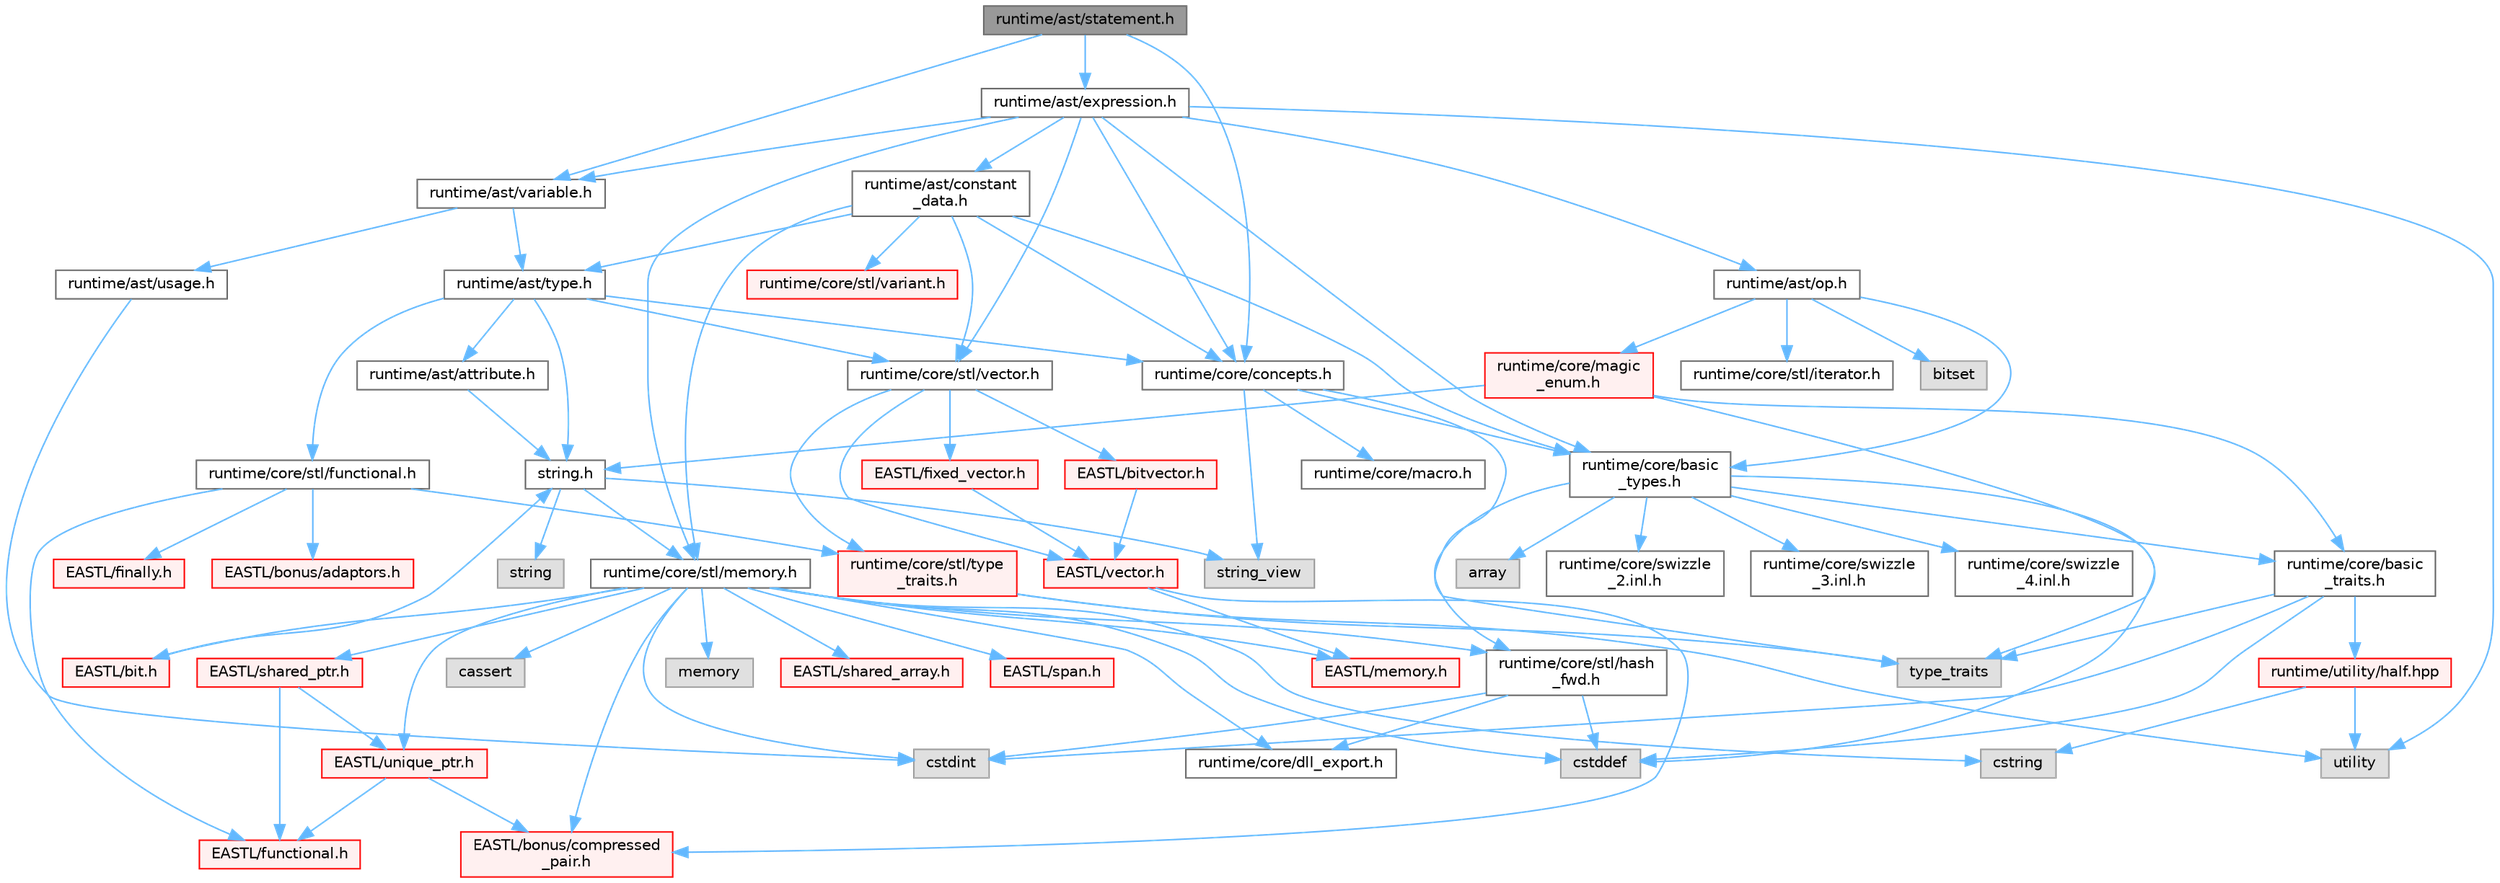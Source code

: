 digraph "runtime/ast/statement.h"
{
 // LATEX_PDF_SIZE
  bgcolor="transparent";
  edge [fontname=Helvetica,fontsize=10,labelfontname=Helvetica,labelfontsize=10];
  node [fontname=Helvetica,fontsize=10,shape=box,height=0.2,width=0.4];
  Node1 [id="Node000001",label="runtime/ast/statement.h",height=0.2,width=0.4,color="gray40", fillcolor="grey60", style="filled", fontcolor="black",tooltip=" "];
  Node1 -> Node2 [id="edge1_Node000001_Node000002",color="steelblue1",style="solid",tooltip=" "];
  Node2 [id="Node000002",label="runtime/core/concepts.h",height=0.2,width=0.4,color="grey40", fillcolor="white", style="filled",URL="$concepts_8h.html",tooltip=" "];
  Node2 -> Node3 [id="edge2_Node000002_Node000003",color="steelblue1",style="solid",tooltip=" "];
  Node3 [id="Node000003",label="type_traits",height=0.2,width=0.4,color="grey60", fillcolor="#E0E0E0", style="filled",tooltip=" "];
  Node2 -> Node4 [id="edge3_Node000002_Node000004",color="steelblue1",style="solid",tooltip=" "];
  Node4 [id="Node000004",label="string_view",height=0.2,width=0.4,color="grey60", fillcolor="#E0E0E0", style="filled",tooltip=" "];
  Node2 -> Node5 [id="edge4_Node000002_Node000005",color="steelblue1",style="solid",tooltip=" "];
  Node5 [id="Node000005",label="runtime/core/macro.h",height=0.2,width=0.4,color="grey40", fillcolor="white", style="filled",URL="$macro_8h.html",tooltip=" "];
  Node2 -> Node6 [id="edge5_Node000002_Node000006",color="steelblue1",style="solid",tooltip=" "];
  Node6 [id="Node000006",label="runtime/core/basic\l_types.h",height=0.2,width=0.4,color="grey40", fillcolor="white", style="filled",URL="$basic__types_8h.html",tooltip=" "];
  Node6 -> Node7 [id="edge6_Node000006_Node000007",color="steelblue1",style="solid",tooltip=" "];
  Node7 [id="Node000007",label="cstddef",height=0.2,width=0.4,color="grey60", fillcolor="#E0E0E0", style="filled",tooltip=" "];
  Node6 -> Node8 [id="edge7_Node000006_Node000008",color="steelblue1",style="solid",tooltip=" "];
  Node8 [id="Node000008",label="array",height=0.2,width=0.4,color="grey60", fillcolor="#E0E0E0", style="filled",tooltip=" "];
  Node6 -> Node9 [id="edge8_Node000006_Node000009",color="steelblue1",style="solid",tooltip=" "];
  Node9 [id="Node000009",label="runtime/core/stl/hash\l_fwd.h",height=0.2,width=0.4,color="grey40", fillcolor="white", style="filled",URL="$hash__fwd_8h.html",tooltip=" "];
  Node9 -> Node7 [id="edge9_Node000009_Node000007",color="steelblue1",style="solid",tooltip=" "];
  Node9 -> Node10 [id="edge10_Node000009_Node000010",color="steelblue1",style="solid",tooltip=" "];
  Node10 [id="Node000010",label="cstdint",height=0.2,width=0.4,color="grey60", fillcolor="#E0E0E0", style="filled",tooltip=" "];
  Node9 -> Node11 [id="edge11_Node000009_Node000011",color="steelblue1",style="solid",tooltip=" "];
  Node11 [id="Node000011",label="runtime/core/dll_export.h",height=0.2,width=0.4,color="grey40", fillcolor="white", style="filled",URL="$dll__export_8h.html",tooltip=" "];
  Node6 -> Node12 [id="edge12_Node000006_Node000012",color="steelblue1",style="solid",tooltip=" "];
  Node12 [id="Node000012",label="runtime/core/basic\l_traits.h",height=0.2,width=0.4,color="grey40", fillcolor="white", style="filled",URL="$basic__traits_8h.html",tooltip=" "];
  Node12 -> Node10 [id="edge13_Node000012_Node000010",color="steelblue1",style="solid",tooltip=" "];
  Node12 -> Node7 [id="edge14_Node000012_Node000007",color="steelblue1",style="solid",tooltip=" "];
  Node12 -> Node3 [id="edge15_Node000012_Node000003",color="steelblue1",style="solid",tooltip=" "];
  Node12 -> Node13 [id="edge16_Node000012_Node000013",color="steelblue1",style="solid",tooltip=" "];
  Node13 [id="Node000013",label="runtime/utility/half.hpp",height=0.2,width=0.4,color="red", fillcolor="#FFF0F0", style="filled",URL="$half_8hpp.html",tooltip=" "];
  Node13 -> Node14 [id="edge17_Node000013_Node000014",color="steelblue1",style="solid",tooltip=" "];
  Node14 [id="Node000014",label="utility",height=0.2,width=0.4,color="grey60", fillcolor="#E0E0E0", style="filled",tooltip=" "];
  Node13 -> Node22 [id="edge18_Node000013_Node000022",color="steelblue1",style="solid",tooltip=" "];
  Node22 [id="Node000022",label="cstring",height=0.2,width=0.4,color="grey60", fillcolor="#E0E0E0", style="filled",tooltip=" "];
  Node6 -> Node24 [id="edge19_Node000006_Node000024",color="steelblue1",style="solid",tooltip=" "];
  Node24 [id="Node000024",label="runtime/core/swizzle\l_2.inl.h",height=0.2,width=0.4,color="grey40", fillcolor="white", style="filled",URL="$core_2swizzle__2_8inl_8h.html",tooltip=" "];
  Node6 -> Node25 [id="edge20_Node000006_Node000025",color="steelblue1",style="solid",tooltip=" "];
  Node25 [id="Node000025",label="runtime/core/swizzle\l_3.inl.h",height=0.2,width=0.4,color="grey40", fillcolor="white", style="filled",URL="$core_2swizzle__3_8inl_8h.html",tooltip=" "];
  Node6 -> Node26 [id="edge21_Node000006_Node000026",color="steelblue1",style="solid",tooltip=" "];
  Node26 [id="Node000026",label="runtime/core/swizzle\l_4.inl.h",height=0.2,width=0.4,color="grey40", fillcolor="white", style="filled",URL="$core_2swizzle__4_8inl_8h.html",tooltip=" "];
  Node1 -> Node27 [id="edge22_Node000001_Node000027",color="steelblue1",style="solid",tooltip=" "];
  Node27 [id="Node000027",label="runtime/ast/variable.h",height=0.2,width=0.4,color="grey40", fillcolor="white", style="filled",URL="$variable_8h.html",tooltip=" "];
  Node27 -> Node28 [id="edge23_Node000027_Node000028",color="steelblue1",style="solid",tooltip=" "];
  Node28 [id="Node000028",label="runtime/ast/type.h",height=0.2,width=0.4,color="grey40", fillcolor="white", style="filled",URL="$type_8h.html",tooltip=" "];
  Node28 -> Node29 [id="edge24_Node000028_Node000029",color="steelblue1",style="solid",tooltip=" "];
  Node29 [id="Node000029",label="runtime/core/stl/vector.h",height=0.2,width=0.4,color="grey40", fillcolor="white", style="filled",URL="$core_2stl_2vector_8h.html",tooltip=" "];
  Node29 -> Node30 [id="edge25_Node000029_Node000030",color="steelblue1",style="solid",tooltip=" "];
  Node30 [id="Node000030",label="EASTL/vector.h",height=0.2,width=0.4,color="red", fillcolor="#FFF0F0", style="filled",URL="$_e_a_s_t_l_2include_2_e_a_s_t_l_2vector_8h.html",tooltip=" "];
  Node30 -> Node80 [id="edge26_Node000030_Node000080",color="steelblue1",style="solid",tooltip=" "];
  Node80 [id="Node000080",label="EASTL/bonus/compressed\l_pair.h",height=0.2,width=0.4,color="red", fillcolor="#FFF0F0", style="filled",URL="$compressed__pair_8h.html",tooltip=" "];
  Node30 -> Node62 [id="edge27_Node000030_Node000062",color="steelblue1",style="solid",tooltip=" "];
  Node62 [id="Node000062",label="EASTL/memory.h",height=0.2,width=0.4,color="red", fillcolor="#FFF0F0", style="filled",URL="$_e_a_s_t_l_2include_2_e_a_s_t_l_2memory_8h.html",tooltip=" "];
  Node29 -> Node171 [id="edge28_Node000029_Node000171",color="steelblue1",style="solid",tooltip=" "];
  Node171 [id="Node000171",label="EASTL/fixed_vector.h",height=0.2,width=0.4,color="red", fillcolor="#FFF0F0", style="filled",URL="$fixed__vector_8h.html",tooltip=" "];
  Node171 -> Node30 [id="edge29_Node000171_Node000030",color="steelblue1",style="solid",tooltip=" "];
  Node29 -> Node173 [id="edge30_Node000029_Node000173",color="steelblue1",style="solid",tooltip=" "];
  Node173 [id="Node000173",label="EASTL/bitvector.h",height=0.2,width=0.4,color="red", fillcolor="#FFF0F0", style="filled",URL="$bitvector_8h.html",tooltip=" "];
  Node173 -> Node30 [id="edge31_Node000173_Node000030",color="steelblue1",style="solid",tooltip=" "];
  Node29 -> Node175 [id="edge32_Node000029_Node000175",color="steelblue1",style="solid",tooltip=" "];
  Node175 [id="Node000175",label="runtime/core/stl/type\l_traits.h",height=0.2,width=0.4,color="red", fillcolor="#FFF0F0", style="filled",URL="$core_2stl_2type__traits_8h.html",tooltip=" "];
  Node175 -> Node14 [id="edge33_Node000175_Node000014",color="steelblue1",style="solid",tooltip=" "];
  Node175 -> Node3 [id="edge34_Node000175_Node000003",color="steelblue1",style="solid",tooltip=" "];
  Node28 -> Node55 [id="edge35_Node000028_Node000055",color="steelblue1",style="solid",tooltip=" "];
  Node55 [id="Node000055",label="string.h",height=0.2,width=0.4,color="grey40", fillcolor="white", style="filled",URL="$string_8h.html",tooltip=" "];
  Node55 -> Node56 [id="edge36_Node000055_Node000056",color="steelblue1",style="solid",tooltip=" "];
  Node56 [id="Node000056",label="string",height=0.2,width=0.4,color="grey60", fillcolor="#E0E0E0", style="filled",tooltip=" "];
  Node55 -> Node4 [id="edge37_Node000055_Node000004",color="steelblue1",style="solid",tooltip=" "];
  Node55 -> Node57 [id="edge38_Node000055_Node000057",color="steelblue1",style="solid",tooltip=" "];
  Node57 [id="Node000057",label="runtime/core/stl/memory.h",height=0.2,width=0.4,color="grey40", fillcolor="white", style="filled",URL="$core_2stl_2memory_8h.html",tooltip=" "];
  Node57 -> Node7 [id="edge39_Node000057_Node000007",color="steelblue1",style="solid",tooltip=" "];
  Node57 -> Node10 [id="edge40_Node000057_Node000010",color="steelblue1",style="solid",tooltip=" "];
  Node57 -> Node58 [id="edge41_Node000057_Node000058",color="steelblue1",style="solid",tooltip=" "];
  Node58 [id="Node000058",label="cassert",height=0.2,width=0.4,color="grey60", fillcolor="#E0E0E0", style="filled",tooltip=" "];
  Node57 -> Node59 [id="edge42_Node000057_Node000059",color="steelblue1",style="solid",tooltip=" "];
  Node59 [id="Node000059",label="memory",height=0.2,width=0.4,color="grey60", fillcolor="#E0E0E0", style="filled",tooltip=" "];
  Node57 -> Node22 [id="edge43_Node000057_Node000022",color="steelblue1",style="solid",tooltip=" "];
  Node57 -> Node60 [id="edge44_Node000057_Node000060",color="steelblue1",style="solid",tooltip=" "];
  Node60 [id="Node000060",label="EASTL/bit.h",height=0.2,width=0.4,color="red", fillcolor="#FFF0F0", style="filled",URL="$bit_8h.html",tooltip=" "];
  Node60 -> Node55 [id="edge45_Node000060_Node000055",color="steelblue1",style="solid",tooltip=" "];
  Node57 -> Node62 [id="edge46_Node000057_Node000062",color="steelblue1",style="solid",tooltip=" "];
  Node57 -> Node77 [id="edge47_Node000057_Node000077",color="steelblue1",style="solid",tooltip=" "];
  Node77 [id="Node000077",label="EASTL/shared_array.h",height=0.2,width=0.4,color="red", fillcolor="#FFF0F0", style="filled",URL="$shared__array_8h.html",tooltip=" "];
  Node57 -> Node79 [id="edge48_Node000057_Node000079",color="steelblue1",style="solid",tooltip=" "];
  Node79 [id="Node000079",label="EASTL/unique_ptr.h",height=0.2,width=0.4,color="red", fillcolor="#FFF0F0", style="filled",URL="$unique__ptr_8h.html",tooltip=" "];
  Node79 -> Node80 [id="edge49_Node000079_Node000080",color="steelblue1",style="solid",tooltip=" "];
  Node79 -> Node82 [id="edge50_Node000079_Node000082",color="steelblue1",style="solid",tooltip=" "];
  Node82 [id="Node000082",label="EASTL/functional.h",height=0.2,width=0.4,color="red", fillcolor="#FFF0F0", style="filled",URL="$_e_a_s_t_l_2include_2_e_a_s_t_l_2functional_8h.html",tooltip=" "];
  Node57 -> Node87 [id="edge51_Node000057_Node000087",color="steelblue1",style="solid",tooltip=" "];
  Node87 [id="Node000087",label="EASTL/shared_ptr.h",height=0.2,width=0.4,color="red", fillcolor="#FFF0F0", style="filled",URL="$shared__ptr_8h.html",tooltip=" "];
  Node87 -> Node79 [id="edge52_Node000087_Node000079",color="steelblue1",style="solid",tooltip=" "];
  Node87 -> Node82 [id="edge53_Node000087_Node000082",color="steelblue1",style="solid",tooltip=" "];
  Node57 -> Node167 [id="edge54_Node000057_Node000167",color="steelblue1",style="solid",tooltip=" "];
  Node167 [id="Node000167",label="EASTL/span.h",height=0.2,width=0.4,color="red", fillcolor="#FFF0F0", style="filled",URL="$span_8h.html",tooltip=" "];
  Node57 -> Node80 [id="edge55_Node000057_Node000080",color="steelblue1",style="solid",tooltip=" "];
  Node57 -> Node11 [id="edge56_Node000057_Node000011",color="steelblue1",style="solid",tooltip=" "];
  Node57 -> Node9 [id="edge57_Node000057_Node000009",color="steelblue1",style="solid",tooltip=" "];
  Node28 -> Node176 [id="edge58_Node000028_Node000176",color="steelblue1",style="solid",tooltip=" "];
  Node176 [id="Node000176",label="runtime/core/stl/functional.h",height=0.2,width=0.4,color="grey40", fillcolor="white", style="filled",URL="$core_2stl_2functional_8h.html",tooltip=" "];
  Node176 -> Node175 [id="edge59_Node000176_Node000175",color="steelblue1",style="solid",tooltip=" "];
  Node176 -> Node177 [id="edge60_Node000176_Node000177",color="steelblue1",style="solid",tooltip=" "];
  Node177 [id="Node000177",label="EASTL/finally.h",height=0.2,width=0.4,color="red", fillcolor="#FFF0F0", style="filled",URL="$finally_8h.html",tooltip=" "];
  Node176 -> Node82 [id="edge61_Node000176_Node000082",color="steelblue1",style="solid",tooltip=" "];
  Node176 -> Node178 [id="edge62_Node000176_Node000178",color="steelblue1",style="solid",tooltip=" "];
  Node178 [id="Node000178",label="EASTL/bonus/adaptors.h",height=0.2,width=0.4,color="red", fillcolor="#FFF0F0", style="filled",URL="$adaptors_8h.html",tooltip=" "];
  Node28 -> Node2 [id="edge63_Node000028_Node000002",color="steelblue1",style="solid",tooltip=" "];
  Node28 -> Node179 [id="edge64_Node000028_Node000179",color="steelblue1",style="solid",tooltip=" "];
  Node179 [id="Node000179",label="runtime/ast/attribute.h",height=0.2,width=0.4,color="grey40", fillcolor="white", style="filled",URL="$attribute_8h.html",tooltip=" "];
  Node179 -> Node55 [id="edge65_Node000179_Node000055",color="steelblue1",style="solid",tooltip=" "];
  Node27 -> Node180 [id="edge66_Node000027_Node000180",color="steelblue1",style="solid",tooltip=" "];
  Node180 [id="Node000180",label="runtime/ast/usage.h",height=0.2,width=0.4,color="grey40", fillcolor="white", style="filled",URL="$usage_8h.html",tooltip=" "];
  Node180 -> Node10 [id="edge67_Node000180_Node000010",color="steelblue1",style="solid",tooltip=" "];
  Node1 -> Node181 [id="edge68_Node000001_Node000181",color="steelblue1",style="solid",tooltip=" "];
  Node181 [id="Node000181",label="runtime/ast/expression.h",height=0.2,width=0.4,color="grey40", fillcolor="white", style="filled",URL="$expression_8h.html",tooltip=" "];
  Node181 -> Node29 [id="edge69_Node000181_Node000029",color="steelblue1",style="solid",tooltip=" "];
  Node181 -> Node57 [id="edge70_Node000181_Node000057",color="steelblue1",style="solid",tooltip=" "];
  Node181 -> Node2 [id="edge71_Node000181_Node000002",color="steelblue1",style="solid",tooltip=" "];
  Node181 -> Node6 [id="edge72_Node000181_Node000006",color="steelblue1",style="solid",tooltip=" "];
  Node181 -> Node27 [id="edge73_Node000181_Node000027",color="steelblue1",style="solid",tooltip=" "];
  Node181 -> Node182 [id="edge74_Node000181_Node000182",color="steelblue1",style="solid",tooltip=" "];
  Node182 [id="Node000182",label="runtime/ast/op.h",height=0.2,width=0.4,color="grey40", fillcolor="white", style="filled",URL="$op_8h.html",tooltip=" "];
  Node182 -> Node183 [id="edge75_Node000182_Node000183",color="steelblue1",style="solid",tooltip=" "];
  Node183 [id="Node000183",label="bitset",height=0.2,width=0.4,color="grey60", fillcolor="#E0E0E0", style="filled",tooltip=" "];
  Node182 -> Node184 [id="edge76_Node000182_Node000184",color="steelblue1",style="solid",tooltip=" "];
  Node184 [id="Node000184",label="runtime/core/stl/iterator.h",height=0.2,width=0.4,color="grey40", fillcolor="white", style="filled",URL="$core_2stl_2iterator_8h.html",tooltip=" "];
  Node182 -> Node6 [id="edge77_Node000182_Node000006",color="steelblue1",style="solid",tooltip=" "];
  Node182 -> Node185 [id="edge78_Node000182_Node000185",color="steelblue1",style="solid",tooltip=" "];
  Node185 [id="Node000185",label="runtime/core/magic\l_enum.h",height=0.2,width=0.4,color="red", fillcolor="#FFF0F0", style="filled",URL="$magic__enum_8h.html",tooltip=" "];
  Node185 -> Node3 [id="edge79_Node000185_Node000003",color="steelblue1",style="solid",tooltip=" "];
  Node185 -> Node12 [id="edge80_Node000185_Node000012",color="steelblue1",style="solid",tooltip=" "];
  Node185 -> Node55 [id="edge81_Node000185_Node000055",color="steelblue1",style="solid",tooltip=" "];
  Node181 -> Node189 [id="edge82_Node000181_Node000189",color="steelblue1",style="solid",tooltip=" "];
  Node189 [id="Node000189",label="runtime/ast/constant\l_data.h",height=0.2,width=0.4,color="grey40", fillcolor="white", style="filled",URL="$constant__data_8h.html",tooltip=" "];
  Node189 -> Node28 [id="edge83_Node000189_Node000028",color="steelblue1",style="solid",tooltip=" "];
  Node189 -> Node190 [id="edge84_Node000189_Node000190",color="steelblue1",style="solid",tooltip=" "];
  Node190 [id="Node000190",label="runtime/core/stl/variant.h",height=0.2,width=0.4,color="red", fillcolor="#FFF0F0", style="filled",URL="$core_2stl_2variant_8h.html",tooltip=" "];
  Node189 -> Node29 [id="edge85_Node000189_Node000029",color="steelblue1",style="solid",tooltip=" "];
  Node189 -> Node57 [id="edge86_Node000189_Node000057",color="steelblue1",style="solid",tooltip=" "];
  Node189 -> Node6 [id="edge87_Node000189_Node000006",color="steelblue1",style="solid",tooltip=" "];
  Node189 -> Node2 [id="edge88_Node000189_Node000002",color="steelblue1",style="solid",tooltip=" "];
  Node181 -> Node14 [id="edge89_Node000181_Node000014",color="steelblue1",style="solid",tooltip=" "];
}
